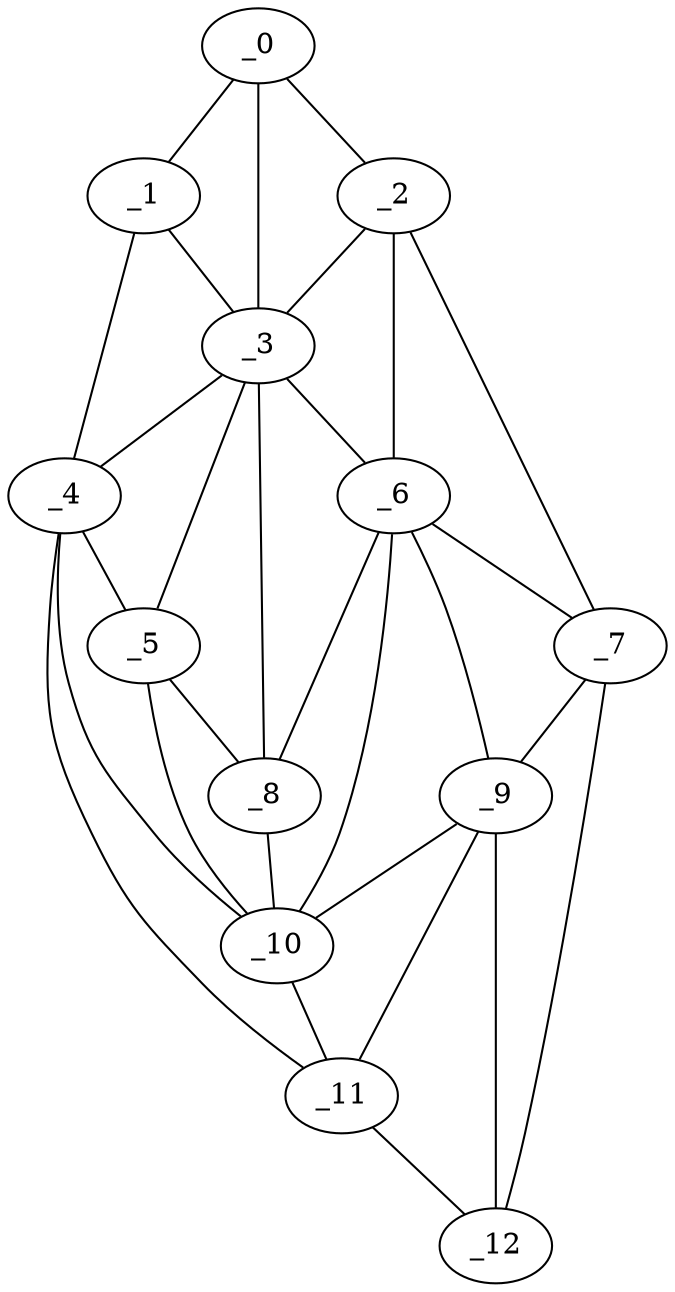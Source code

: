 graph "obj51__300.gxl" {
	_0	 [x=18,
		y=77];
	_1	 [x=23,
		y=83];
	_0 -- _1	 [valence=1];
	_2	 [x=46,
		y=2];
	_0 -- _2	 [valence=1];
	_3	 [x=60,
		y=87];
	_0 -- _3	 [valence=1];
	_1 -- _3	 [valence=2];
	_4	 [x=63,
		y=125];
	_1 -- _4	 [valence=1];
	_2 -- _3	 [valence=1];
	_6	 [x=82,
		y=72];
	_2 -- _6	 [valence=2];
	_7	 [x=85,
		y=7];
	_2 -- _7	 [valence=1];
	_3 -- _4	 [valence=2];
	_5	 [x=81,
		y=112];
	_3 -- _5	 [valence=1];
	_3 -- _6	 [valence=2];
	_8	 [x=85,
		y=104];
	_3 -- _8	 [valence=2];
	_4 -- _5	 [valence=2];
	_10	 [x=94,
		y=103];
	_4 -- _10	 [valence=1];
	_11	 [x=112,
		y=91];
	_4 -- _11	 [valence=1];
	_5 -- _8	 [valence=1];
	_5 -- _10	 [valence=2];
	_6 -- _7	 [valence=2];
	_6 -- _8	 [valence=1];
	_9	 [x=89,
		y=68];
	_6 -- _9	 [valence=1];
	_6 -- _10	 [valence=2];
	_7 -- _9	 [valence=2];
	_12	 [x=115,
		y=47];
	_7 -- _12	 [valence=1];
	_8 -- _10	 [valence=2];
	_9 -- _10	 [valence=2];
	_9 -- _11	 [valence=2];
	_9 -- _12	 [valence=2];
	_10 -- _11	 [valence=1];
	_11 -- _12	 [valence=1];
}
